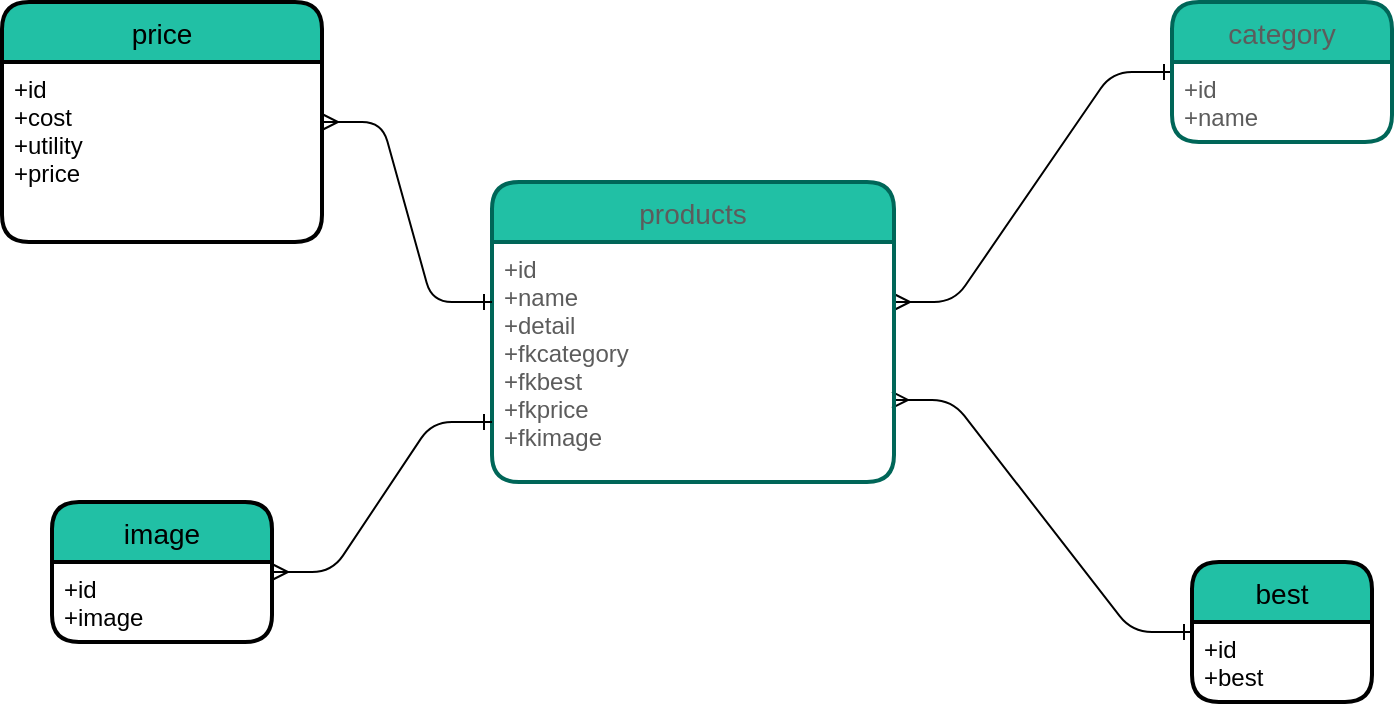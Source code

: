 <mxfile version="13.5.9" type="github">
  <diagram id="HYj8BkaEWrp7-KbeSlYm" name="Page-1">
    <mxGraphModel dx="1102" dy="582" grid="1" gridSize="10" guides="1" tooltips="1" connect="1" arrows="1" fold="1" page="1" pageScale="1" pageWidth="827" pageHeight="1169" background="none" math="0" shadow="0">
      <root>
        <mxCell id="0" />
        <mxCell id="1" parent="0" />
        <mxCell id="rrrTUp1Cnh0Fj5vC30wS-53" value="" style="edgeStyle=entityRelationEdgeStyle;fontSize=12;html=1;endArrow=ERone;strokeColor=#000000;fillColor=#21C0A5;entryX=0;entryY=0.5;entryDx=0;entryDy=0;exitX=1;exitY=0.25;exitDx=0;exitDy=0;startArrow=ERmany;startFill=0;endFill=0;" edge="1" parent="1" source="rrrTUp1Cnh0Fj5vC30wS-32" target="rrrTUp1Cnh0Fj5vC30wS-33">
          <mxGeometry width="100" height="100" relative="1" as="geometry">
            <mxPoint x="390" y="100" as="sourcePoint" />
            <mxPoint x="490" as="targetPoint" />
          </mxGeometry>
        </mxCell>
        <mxCell id="rrrTUp1Cnh0Fj5vC30wS-56" value="" style="fontSize=12;html=1;endArrow=ERone;strokeColor=#000000;fillColor=#21C0A5;entryX=0;entryY=0.5;entryDx=0;entryDy=0;exitX=0.995;exitY=0.658;exitDx=0;exitDy=0;endFill=0;startArrow=ERmany;startFill=0;edgeStyle=entityRelationEdgeStyle;elbow=vertical;exitPerimeter=0;" edge="1" parent="1" source="rrrTUp1Cnh0Fj5vC30wS-32" target="rrrTUp1Cnh0Fj5vC30wS-54">
          <mxGeometry width="100" height="100" relative="1" as="geometry">
            <mxPoint x="360" y="330" as="sourcePoint" />
            <mxPoint x="460" y="230" as="targetPoint" />
          </mxGeometry>
        </mxCell>
        <mxCell id="rrrTUp1Cnh0Fj5vC30wS-31" value="products" style="swimlane;childLayout=stackLayout;horizontal=1;startSize=30;horizontalStack=0;rounded=1;fontSize=14;fontStyle=0;strokeWidth=2;resizeParent=0;resizeLast=1;shadow=0;dashed=0;align=center;fillColor=#21C0A5;strokeColor=#006658;fontColor=#5C5C5C;" vertex="1" parent="1">
          <mxGeometry x="310" y="170" width="201" height="150" as="geometry" />
        </mxCell>
        <mxCell id="rrrTUp1Cnh0Fj5vC30wS-32" value="+id&#xa;+name&#xa;+detail&#xa;+fkcategory&#xa;+fkbest&#xa;+fkprice&#xa;+fkimage" style="align=left;strokeColor=none;fillColor=none;spacingLeft=4;fontSize=12;verticalAlign=top;resizable=0;rotatable=0;part=1;fontColor=#5C5C5C;" vertex="1" parent="rrrTUp1Cnh0Fj5vC30wS-31">
          <mxGeometry y="30" width="201" height="120" as="geometry" />
        </mxCell>
        <mxCell id="rrrTUp1Cnh0Fj5vC30wS-33" value="category" style="swimlane;childLayout=stackLayout;horizontal=1;startSize=30;horizontalStack=0;rounded=1;fontSize=14;fontStyle=0;strokeWidth=2;resizeParent=0;resizeLast=1;shadow=0;dashed=0;align=center;fillColor=#21C0A5;strokeColor=#006658;fontColor=#5C5C5C;swimlaneLine=1;" vertex="1" parent="1">
          <mxGeometry x="650" y="80" width="110" height="70" as="geometry" />
        </mxCell>
        <mxCell id="rrrTUp1Cnh0Fj5vC30wS-34" value="+id&#xa;+name" style="align=left;strokeColor=none;fillColor=none;spacingLeft=4;fontSize=12;verticalAlign=top;resizable=0;rotatable=0;part=1;fontColor=#5C5C5C;" vertex="1" parent="rrrTUp1Cnh0Fj5vC30wS-33">
          <mxGeometry y="30" width="110" height="40" as="geometry" />
        </mxCell>
        <mxCell id="rrrTUp1Cnh0Fj5vC30wS-54" value="best" style="swimlane;childLayout=stackLayout;horizontal=1;startSize=30;horizontalStack=0;rounded=1;fontSize=14;fontStyle=0;strokeWidth=2;resizeParent=0;resizeLast=1;shadow=0;dashed=0;align=center;sketch=0;fillColor=#21C0A5;" vertex="1" parent="1">
          <mxGeometry x="660" y="360" width="90" height="70" as="geometry" />
        </mxCell>
        <mxCell id="rrrTUp1Cnh0Fj5vC30wS-55" value="+id&#xa;+best" style="align=left;strokeColor=none;fillColor=none;spacingLeft=4;fontSize=12;verticalAlign=top;resizable=0;rotatable=0;part=1;" vertex="1" parent="rrrTUp1Cnh0Fj5vC30wS-54">
          <mxGeometry y="30" width="90" height="40" as="geometry" />
        </mxCell>
        <mxCell id="rrrTUp1Cnh0Fj5vC30wS-62" style="edgeStyle=entityRelationEdgeStyle;rounded=1;sketch=0;orthogonalLoop=1;jettySize=auto;html=1;entryX=0;entryY=0.25;entryDx=0;entryDy=0;startArrow=ERmany;startFill=0;endArrow=ERone;endFill=0;strokeColor=#000000;fillColor=#21C0A5;fontColor=#5C5C5C;" edge="1" parent="1" source="rrrTUp1Cnh0Fj5vC30wS-59" target="rrrTUp1Cnh0Fj5vC30wS-32">
          <mxGeometry relative="1" as="geometry" />
        </mxCell>
        <mxCell id="rrrTUp1Cnh0Fj5vC30wS-65" style="edgeStyle=entityRelationEdgeStyle;rounded=1;sketch=0;orthogonalLoop=1;jettySize=auto;html=1;entryX=0;entryY=0.75;entryDx=0;entryDy=0;startArrow=ERmany;startFill=0;endArrow=ERone;endFill=0;strokeColor=#000000;fillColor=#21C0A5;fontColor=#5C5C5C;" edge="1" parent="1" source="rrrTUp1Cnh0Fj5vC30wS-63" target="rrrTUp1Cnh0Fj5vC30wS-32">
          <mxGeometry relative="1" as="geometry" />
        </mxCell>
        <mxCell id="rrrTUp1Cnh0Fj5vC30wS-63" value="image" style="swimlane;childLayout=stackLayout;horizontal=1;startSize=30;horizontalStack=0;rounded=1;fontSize=14;fontStyle=0;strokeWidth=2;resizeParent=0;resizeLast=1;shadow=0;dashed=0;align=center;sketch=0;fillColor=#21C0A5;" vertex="1" parent="1">
          <mxGeometry x="90" y="330" width="110" height="70" as="geometry" />
        </mxCell>
        <mxCell id="rrrTUp1Cnh0Fj5vC30wS-64" value="+id&#xa;+image" style="align=left;strokeColor=none;fillColor=none;spacingLeft=4;fontSize=12;verticalAlign=top;resizable=0;rotatable=0;part=1;" vertex="1" parent="rrrTUp1Cnh0Fj5vC30wS-63">
          <mxGeometry y="30" width="110" height="40" as="geometry" />
        </mxCell>
        <mxCell id="rrrTUp1Cnh0Fj5vC30wS-59" value="price" style="swimlane;childLayout=stackLayout;horizontal=1;startSize=30;horizontalStack=0;rounded=1;fontSize=14;fontStyle=0;strokeWidth=2;resizeParent=0;resizeLast=1;shadow=0;dashed=0;align=center;sketch=0;fillColor=#21C0A5;" vertex="1" parent="1">
          <mxGeometry x="65" y="80" width="160" height="120" as="geometry" />
        </mxCell>
        <mxCell id="rrrTUp1Cnh0Fj5vC30wS-60" value="+id&#xa;+cost&#xa;+utility&#xa;+price" style="align=left;strokeColor=none;fillColor=none;spacingLeft=4;fontSize=12;verticalAlign=top;resizable=0;rotatable=0;part=1;" vertex="1" parent="rrrTUp1Cnh0Fj5vC30wS-59">
          <mxGeometry y="30" width="160" height="90" as="geometry" />
        </mxCell>
      </root>
    </mxGraphModel>
  </diagram>
</mxfile>
